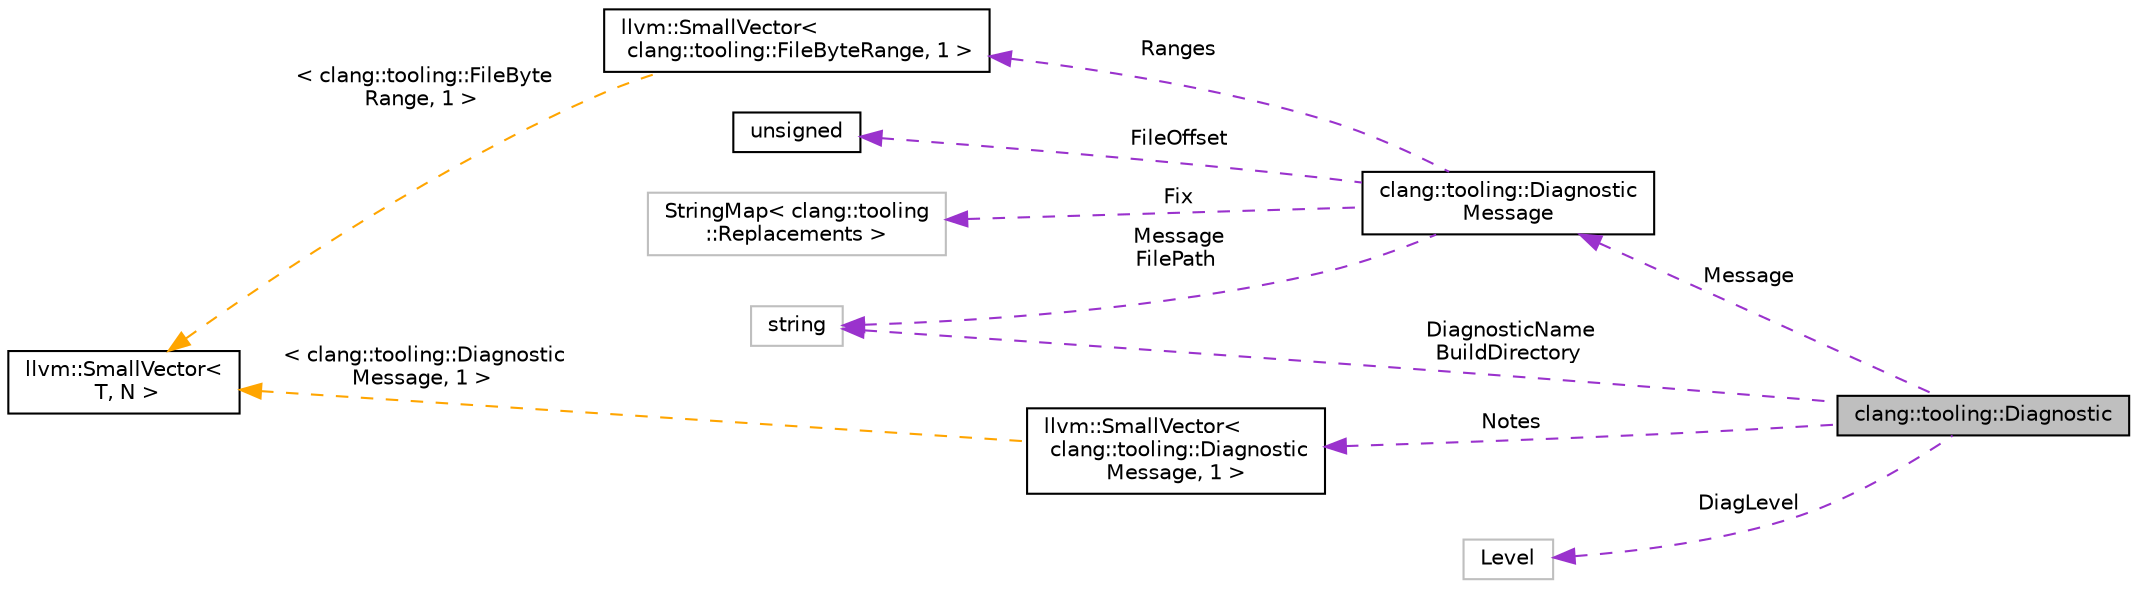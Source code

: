 digraph "clang::tooling::Diagnostic"
{
 // LATEX_PDF_SIZE
  bgcolor="transparent";
  edge [fontname="Helvetica",fontsize="10",labelfontname="Helvetica",labelfontsize="10"];
  node [fontname="Helvetica",fontsize="10",shape=record];
  rankdir="LR";
  Node1 [label="clang::tooling::Diagnostic",height=0.2,width=0.4,color="black", fillcolor="grey75", style="filled", fontcolor="black",tooltip="Represents the diagnostic with the level of severity and possible fixes to be applied."];
  Node2 -> Node1 [dir="back",color="darkorchid3",fontsize="10",style="dashed",label=" Message" ,fontname="Helvetica"];
  Node2 [label="clang::tooling::Diagnostic\lMessage",height=0.2,width=0.4,color="black",URL="$structclang_1_1tooling_1_1DiagnosticMessage.html",tooltip="Represents the diagnostic message with the error message associated and the information on the locati..."];
  Node3 -> Node2 [dir="back",color="darkorchid3",fontsize="10",style="dashed",label=" Fix" ,fontname="Helvetica"];
  Node3 [label="StringMap\< clang::tooling\l::Replacements \>",height=0.2,width=0.4,color="grey75",tooltip=" "];
  Node4 -> Node2 [dir="back",color="darkorchid3",fontsize="10",style="dashed",label=" Message\nFilePath" ,fontname="Helvetica"];
  Node4 [label="string",height=0.2,width=0.4,color="grey75",tooltip=" "];
  Node5 -> Node2 [dir="back",color="darkorchid3",fontsize="10",style="dashed",label=" Ranges" ,fontname="Helvetica"];
  Node5 [label="llvm::SmallVector\<\l clang::tooling::FileByteRange, 1 \>",height=0.2,width=0.4,color="black",URL="$classllvm_1_1SmallVector.html",tooltip=" "];
  Node6 -> Node5 [dir="back",color="orange",fontsize="10",style="dashed",label=" \< clang::tooling::FileByte\lRange, 1 \>" ,fontname="Helvetica"];
  Node6 [label="llvm::SmallVector\<\l T, N \>",height=0.2,width=0.4,color="black",URL="$classllvm_1_1SmallVector.html",tooltip=" "];
  Node7 -> Node2 [dir="back",color="darkorchid3",fontsize="10",style="dashed",label=" FileOffset" ,fontname="Helvetica"];
  Node7 [label="unsigned",height=0.2,width=0.4,color="black",URL="$classunsigned.html",tooltip=" "];
  Node4 -> Node1 [dir="back",color="darkorchid3",fontsize="10",style="dashed",label=" DiagnosticName\nBuildDirectory" ,fontname="Helvetica"];
  Node8 -> Node1 [dir="back",color="darkorchid3",fontsize="10",style="dashed",label=" Notes" ,fontname="Helvetica"];
  Node8 [label="llvm::SmallVector\<\l clang::tooling::Diagnostic\lMessage, 1 \>",height=0.2,width=0.4,color="black",URL="$classllvm_1_1SmallVector.html",tooltip=" "];
  Node6 -> Node8 [dir="back",color="orange",fontsize="10",style="dashed",label=" \< clang::tooling::Diagnostic\lMessage, 1 \>" ,fontname="Helvetica"];
  Node9 -> Node1 [dir="back",color="darkorchid3",fontsize="10",style="dashed",label=" DiagLevel" ,fontname="Helvetica"];
  Node9 [label="Level",height=0.2,width=0.4,color="grey75",tooltip=" "];
}
